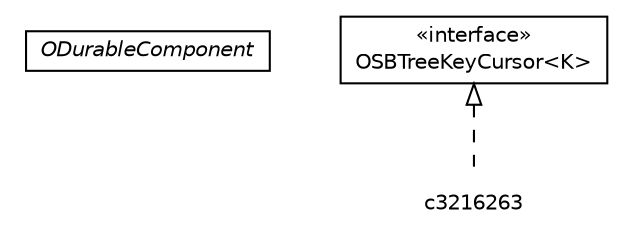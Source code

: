 #!/usr/local/bin/dot
#
# Class diagram 
# Generated by UMLGraph version R5_6-24-gf6e263 (http://www.umlgraph.org/)
#

digraph G {
	edge [fontname="Helvetica",fontsize=10,labelfontname="Helvetica",labelfontsize=10];
	node [fontname="Helvetica",fontsize=10,shape=plaintext];
	nodesep=0.25;
	ranksep=0.5;
	// com.orientechnologies.orient.core.storage.impl.local.paginated.base.ODurableComponent
	c3216023 [label=<<table title="com.orientechnologies.orient.core.storage.impl.local.paginated.base.ODurableComponent" border="0" cellborder="1" cellspacing="0" cellpadding="2" port="p" href="../../../storage/impl/local/paginated/base/ODurableComponent.html">
		<tr><td><table border="0" cellspacing="0" cellpadding="1">
<tr><td align="center" balign="center"><font face="Helvetica-Oblique"> ODurableComponent </font></td></tr>
		</table></td></tr>
		</table>>, URL="../../../storage/impl/local/paginated/base/ODurableComponent.html", fontname="Helvetica", fontcolor="black", fontsize=10.0];
	// com.orientechnologies.orient.core.index.sbtree.local.OSBTree.OSBTreeKeyCursor<K>
	c3216265 [label=<<table title="com.orientechnologies.orient.core.index.sbtree.local.OSBTree.OSBTreeKeyCursor" border="0" cellborder="1" cellspacing="0" cellpadding="2" port="p" href="./OSBTree.OSBTreeKeyCursor.html">
		<tr><td><table border="0" cellspacing="0" cellpadding="1">
<tr><td align="center" balign="center"> &#171;interface&#187; </td></tr>
<tr><td align="center" balign="center"> OSBTreeKeyCursor&lt;K&gt; </td></tr>
		</table></td></tr>
		</table>>, URL="./OSBTree.OSBTreeKeyCursor.html", fontname="Helvetica", fontcolor="black", fontsize=10.0];
	//com.orientechnologies.orient.core.index.sbtree.local.OSBTree<K, V>.OSBTreeFullKeyCursor implements com.orientechnologies.orient.core.index.sbtree.local.OSBTree.OSBTreeKeyCursor<K>
	c3216265:p -> c3216263:p [dir=back,arrowtail=empty,style=dashed];
}


